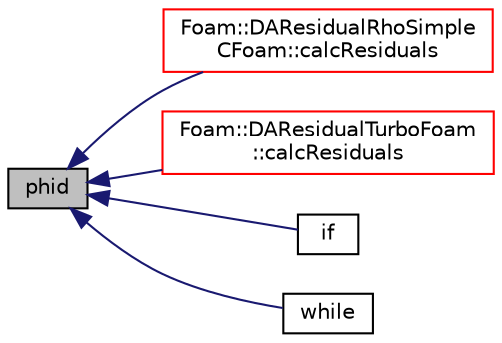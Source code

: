 digraph "phid"
{
  bgcolor="transparent";
  edge [fontname="Helvetica",fontsize="10",labelfontname="Helvetica",labelfontsize="10"];
  node [fontname="Helvetica",fontsize="10",shape=record];
  rankdir="LR";
  Node33 [label="phid",height=0.2,width=0.4,color="black", fillcolor="grey75", style="filled", fontcolor="black"];
  Node33 -> Node34 [dir="back",color="midnightblue",fontsize="10",style="solid",fontname="Helvetica"];
  Node34 [label="Foam::DAResidualRhoSimple\lCFoam::calcResiduals",height=0.2,width=0.4,color="red",URL="$classFoam_1_1DAResidualRhoSimpleCFoam.html#a4b38dbac981107ec6386d78322323535",tooltip="compute residual "];
  Node33 -> Node36 [dir="back",color="midnightblue",fontsize="10",style="solid",fontname="Helvetica"];
  Node36 [label="Foam::DAResidualTurboFoam\l::calcResiduals",height=0.2,width=0.4,color="red",URL="$classFoam_1_1DAResidualTurboFoam.html#a4b38dbac981107ec6386d78322323535",tooltip="compute residual "];
  Node33 -> Node38 [dir="back",color="midnightblue",fontsize="10",style="solid",fontname="Helvetica"];
  Node38 [label="if",height=0.2,width=0.4,color="black",URL="$pEqnTurbo_8H.html#ae89c52693c4c26f24fd327b88d3d696a"];
  Node33 -> Node39 [dir="back",color="midnightblue",fontsize="10",style="solid",fontname="Helvetica"];
  Node39 [label="while",height=0.2,width=0.4,color="black",URL="$pEqnRhoSimpleC_8H.html#a80a1a15f423dbb405b1a80b4354d5793"];
}
